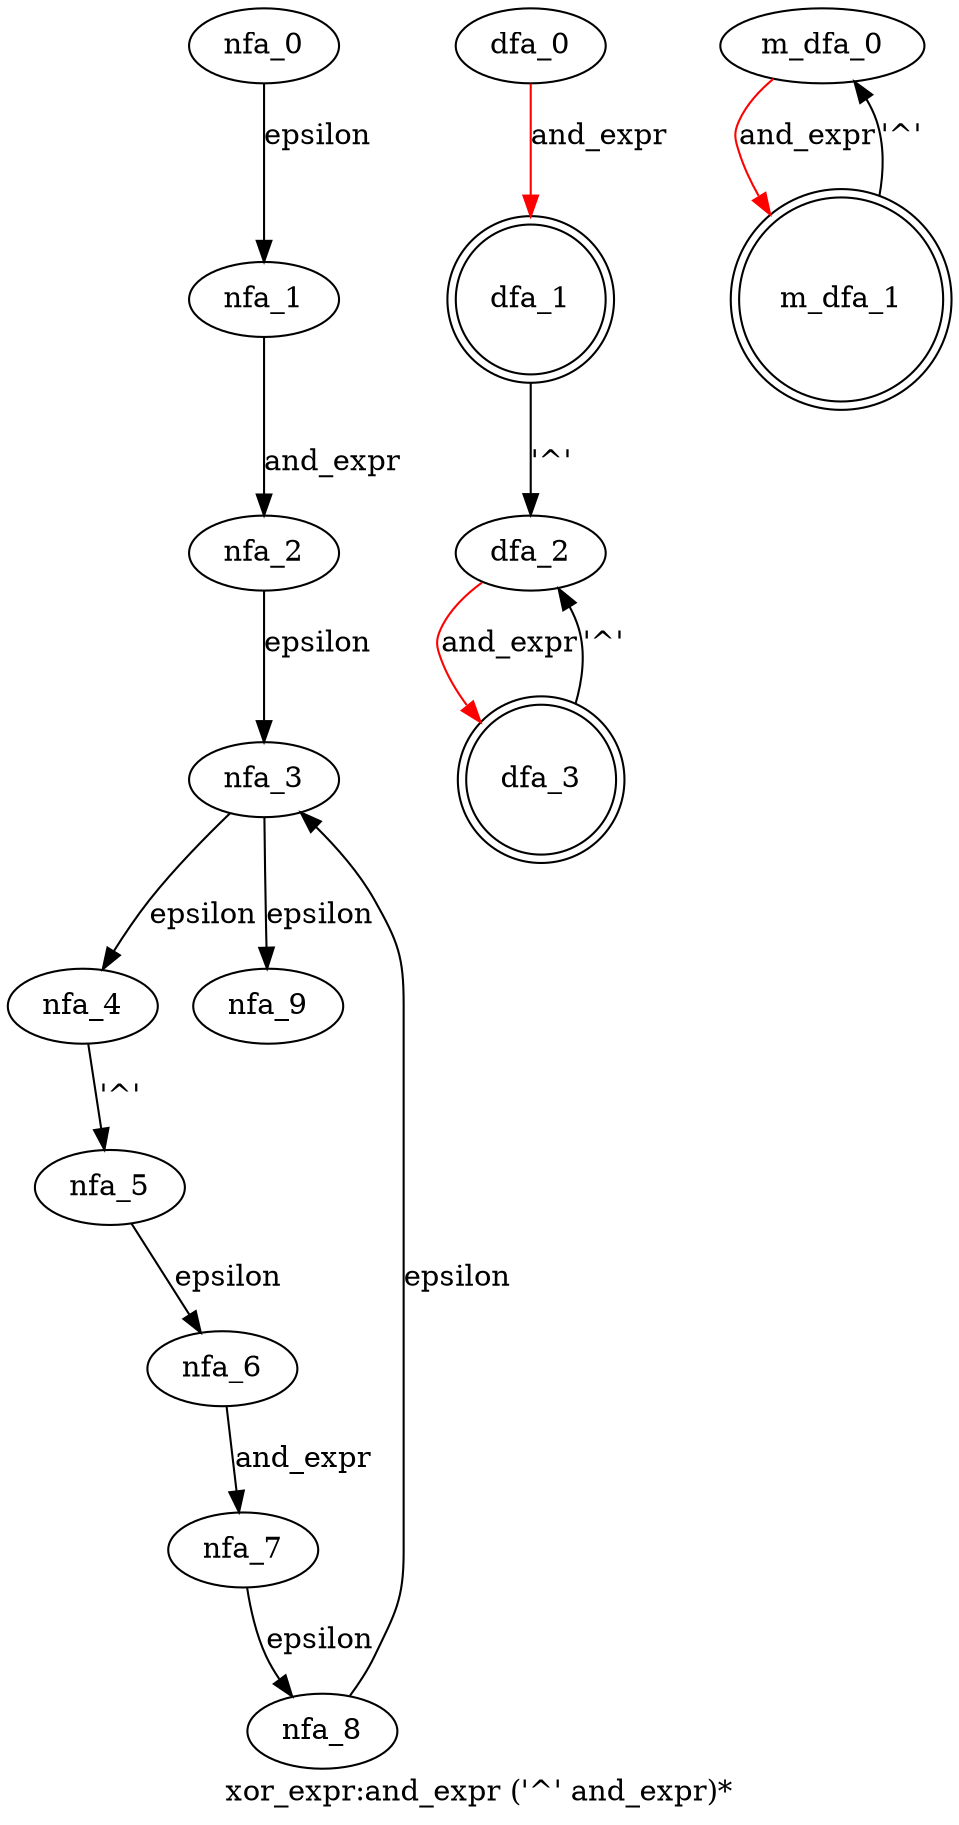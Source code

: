 digraph xor_expr {
 graph[label="xor_expr:and_expr ('^' and_expr)*"]
 subgraph xor_expr_nfa {
  nfa_0->nfa_1[label="epsilon"]
  nfa_1->nfa_2[label="and_expr"]
  nfa_2->nfa_3[label="epsilon"]
  nfa_3->nfa_4[label="epsilon"]
  nfa_4->nfa_5[label="'^'"]
  nfa_5->nfa_6[label="epsilon"]
  nfa_6->nfa_7[label="and_expr"]
  nfa_7->nfa_8[label="epsilon"]
  nfa_8->nfa_3[label="epsilon"]
  nfa_3->nfa_9[label="epsilon"]
  }
 subgraph xor_expr_dfa {
  dfa_0->dfa_1[label="and_expr",color=red]
  dfa_1->dfa_2[label="'^'"]
  dfa_2->dfa_3[label="and_expr",color=red]
  dfa_3->dfa_2[label="'^'"]
  dfa_1[shape=doublecircle]
  dfa_3[shape=doublecircle]
  }
 subgraph xor_expr_m_dfa {
  m_dfa_0->m_dfa_1[label="and_expr",color=red]
  m_dfa_1->m_dfa_0[label="'^'"]
  m_dfa_1[shape=doublecircle]
  }
}
